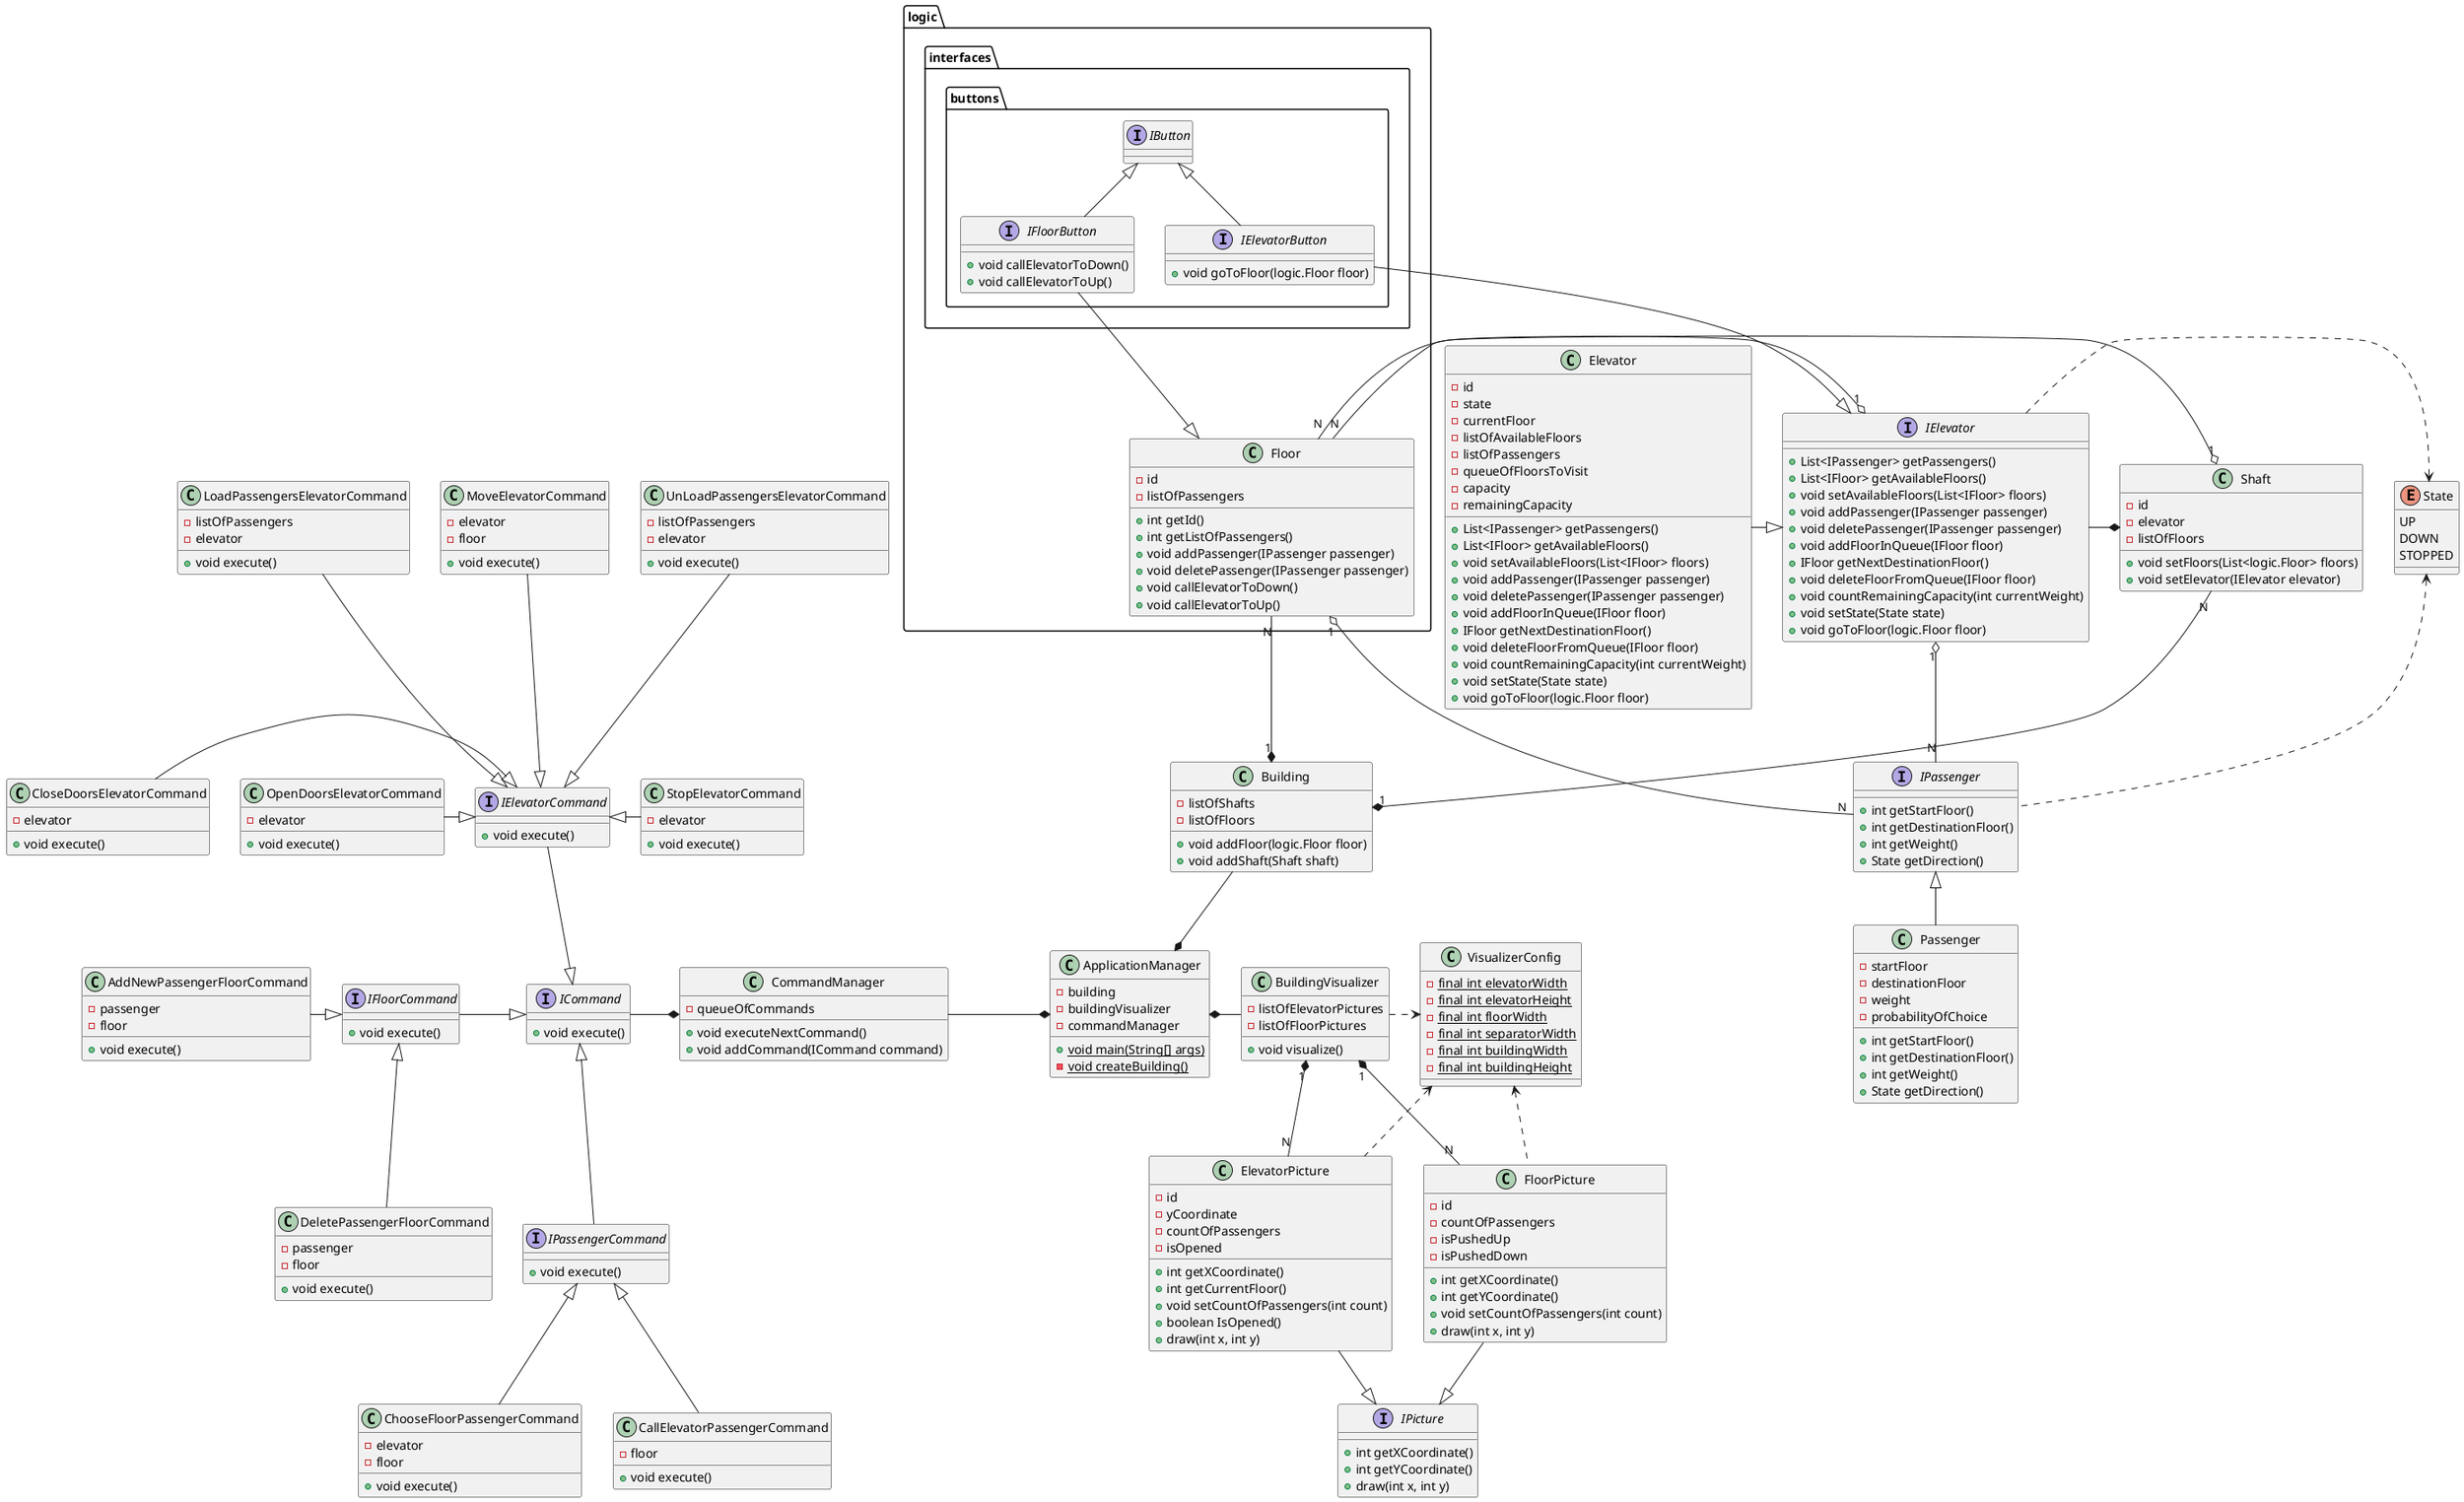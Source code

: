 @startuml
ApplicationManager *-up- Building
ApplicationManager *-right- BuildingVisualizer
ApplicationManager *-left- CommandManager

Building "1" *-up- "N" logic.Floor
Building "1" *-up- "N" Shaft
Shaft *-left- IElevator
Shaft "1" o-right- "N" logic.Floor
logic.Floor "1" o-right- "N" IPassenger
logic.Floor <|-up- logic.interfaces.buttons.IFloorButton
IElevator "1" o-right- "N" IPassenger
IElevator "1" o-- "N" logic.Floor
IElevator .right.> State
IPassenger .up.> State
IPassenger <|-down- Passenger
IElevator <|-left- Elevator
logic.interfaces.buttons.IButton <|-- logic.interfaces.buttons.IFloorButton
logic.interfaces.buttons.IButton <|-down- logic.interfaces.buttons.IElevatorButton
IElevator <|-up- logic.interfaces.buttons.IElevatorButton

BuildingVisualizer .right.> VisualizerConfig
BuildingVisualizer "1" *-- "N" ElevatorPicture
BuildingVisualizer "1" *-- "N" FloorPicture
ElevatorPicture .up.> VisualizerConfig
FloorPicture .up.> VisualizerConfig
ElevatorPicture -down-|> IPicture
FloorPicture -down-|> IPicture

CommandManager *-left- ICommand
ICommand <|-up- IElevatorCommand
ICommand <|-down- IPassengerCommand
ICommand <|-left- IFloorCommand
IElevatorCommand <|-up- MoveElevatorCommand
IElevatorCommand <|-up- LoadPassengersElevatorCommand
IElevatorCommand <|-up- UnLoadPassengersElevatorCommand
IElevatorCommand <|-left- OpenDoorsElevatorCommand
IElevatorCommand <|-left- CloseDoorsElevatorCommand
IElevatorCommand <|-right- StopElevatorCommand
IPassengerCommand <|-down- CallElevatorPassengerCommand
IPassengerCommand <|-down- ChooseFloorPassengerCommand
IFloorCommand <|-left- AddNewPassengerFloorCommand
IFloorCommand <|-down- DeletePassengerFloorCommand


Interface IPassenger {
+ int getStartFloor()
+ int getDestinationFloor()
+ int getWeight()
+ State getDirection()
}

Class Passenger {
- startFloor
- destinationFloor
- weight
- probabilityOfChoice
+ int getStartFloor()
+ int getDestinationFloor()
+ int getWeight()
+ State getDirection()
}


Class logic.Floor {
- id
- listOfPassengers
+ int getId()
+ int getListOfPassengers()
+ void addPassenger(IPassenger passenger)
+ void deletePassenger(IPassenger passenger)
+ void callElevatorToDown()
+ void callElevatorToUp()
}

Class Building {
- listOfShafts
- listOfFloors
+ void addFloor(logic.Floor floor)
+ void addShaft(Shaft shaft)
}

Interface IElevator {
+ List<IPassenger> getPassengers()
+ List<IFloor> getAvailableFloors()
+ void setAvailableFloors(List<IFloor> floors)
+ void addPassenger(IPassenger passenger)
+ void deletePassenger(IPassenger passenger)
+ void addFloorInQueue(IFloor floor)
+ IFloor getNextDestinationFloor()
+ void deleteFloorFromQueue(IFloor floor)
+ void countRemainingCapacity(int currentWeight)
+ void setState(State state)
+ void goToFloor(logic.Floor floor)
}

Class Elevator {
- id
- state
- currentFloor
- listOfAvailableFloors
- listOfPassengers
- queueOfFloorsToVisit
- capacity
- remainingCapacity
+ List<IPassenger> getPassengers()
+ List<IFloor> getAvailableFloors()
+ void setAvailableFloors(List<IFloor> floors)
+ void addPassenger(IPassenger passenger)
+ void deletePassenger(IPassenger passenger)
+ void addFloorInQueue(IFloor floor)
+ IFloor getNextDestinationFloor()
+ void deleteFloorFromQueue(IFloor floor)
+ void countRemainingCapacity(int currentWeight)
+ void setState(State state)
+ void goToFloor(logic.Floor floor)
}

class Shaft{
- id
- elevator
- listOfFloors
+ void setFloors(List<logic.Floor> floors)
+ void setElevator(IElevator elevator) 
}

interface logic.interfaces.buttons.IButton {
}

interface logic.interfaces.buttons.IFloorButton {
+ void callElevatorToDown()
+ void callElevatorToUp()
}

interface logic.interfaces.buttons.IElevatorButton {
+ void goToFloor(logic.Floor floor)
}

Class ApplicationManager {
- building
- buildingVisualizer
- commandManager
+ {static} void main(String[] args)
- {static} void createBuilding()
}

Enum State {
UP
DOWN
STOPPED
}

interface ICommand {
+ void execute()
}

interface IPassengerCommand {
+ void execute()
}

interface IElevatorCommand {
+ void execute()
}

interface IFloorCommand {
+ void execute()
}

class AddNewPassengerFloorCommand {
- passenger
- floor
+ void execute()
}

class DeletePassengerFloorCommand {
- passenger
- floor
+ void execute()
}

class MoveElevatorCommand {
- elevator
- floor
+ void execute()
}

class LoadPassengersElevatorCommand {
- listOfPassengers
- elevator
+ void execute()
}


class UnLoadPassengersElevatorCommand {
- listOfPassengers
- elevator
+ void execute()
}

class OpenDoorsElevatorCommand {
- elevator
+ void execute()
}

class CloseDoorsElevatorCommand {
- elevator
+ void execute()
}

class StopElevatorCommand {
- elevator
+ void execute()
}

class CallElevatorPassengerCommand {
- floor
+ void execute()
}

class ChooseFloorPassengerCommand {
- elevator
- floor
+ void execute()
}

class CommandManager {
- queueOfCommands
+ void executeNextCommand()
+ void addCommand(ICommand command)
}

Class BuildingVisualizer {
- listOfElevatorPictures
- listOfFloorPictures
+ void visualize()
}

interface IPicture {
+ int getXCoordinate()
+ int getYCoordinate()
+ draw(int x, int y)
}

Class ElevatorPicture {
- id
- yCoordinate
- countOfPassengers
- isOpened
+ int getXCoordinate()
+ int getCurrentFloor()
+ void setCountOfPassengers(int count)
+ boolean IsOpened()
+ draw(int x, int y)
}

Class FloorPicture {
- id
- countOfPassengers
- isPushedUp
- isPushedDown
+ int getXCoordinate()
+ int getYCoordinate()
+ void setCountOfPassengers(int count)
+ draw(int x, int y)
}

Class VisualizerConfig {
- {static} final int elevatorWidth
- {static} final int elevatorHeight
- {static} final int floorWidth
- {static} final int separatorWidth
- {static} final int buildingWidth
- {static} final int buildingHeight
}
@enduml